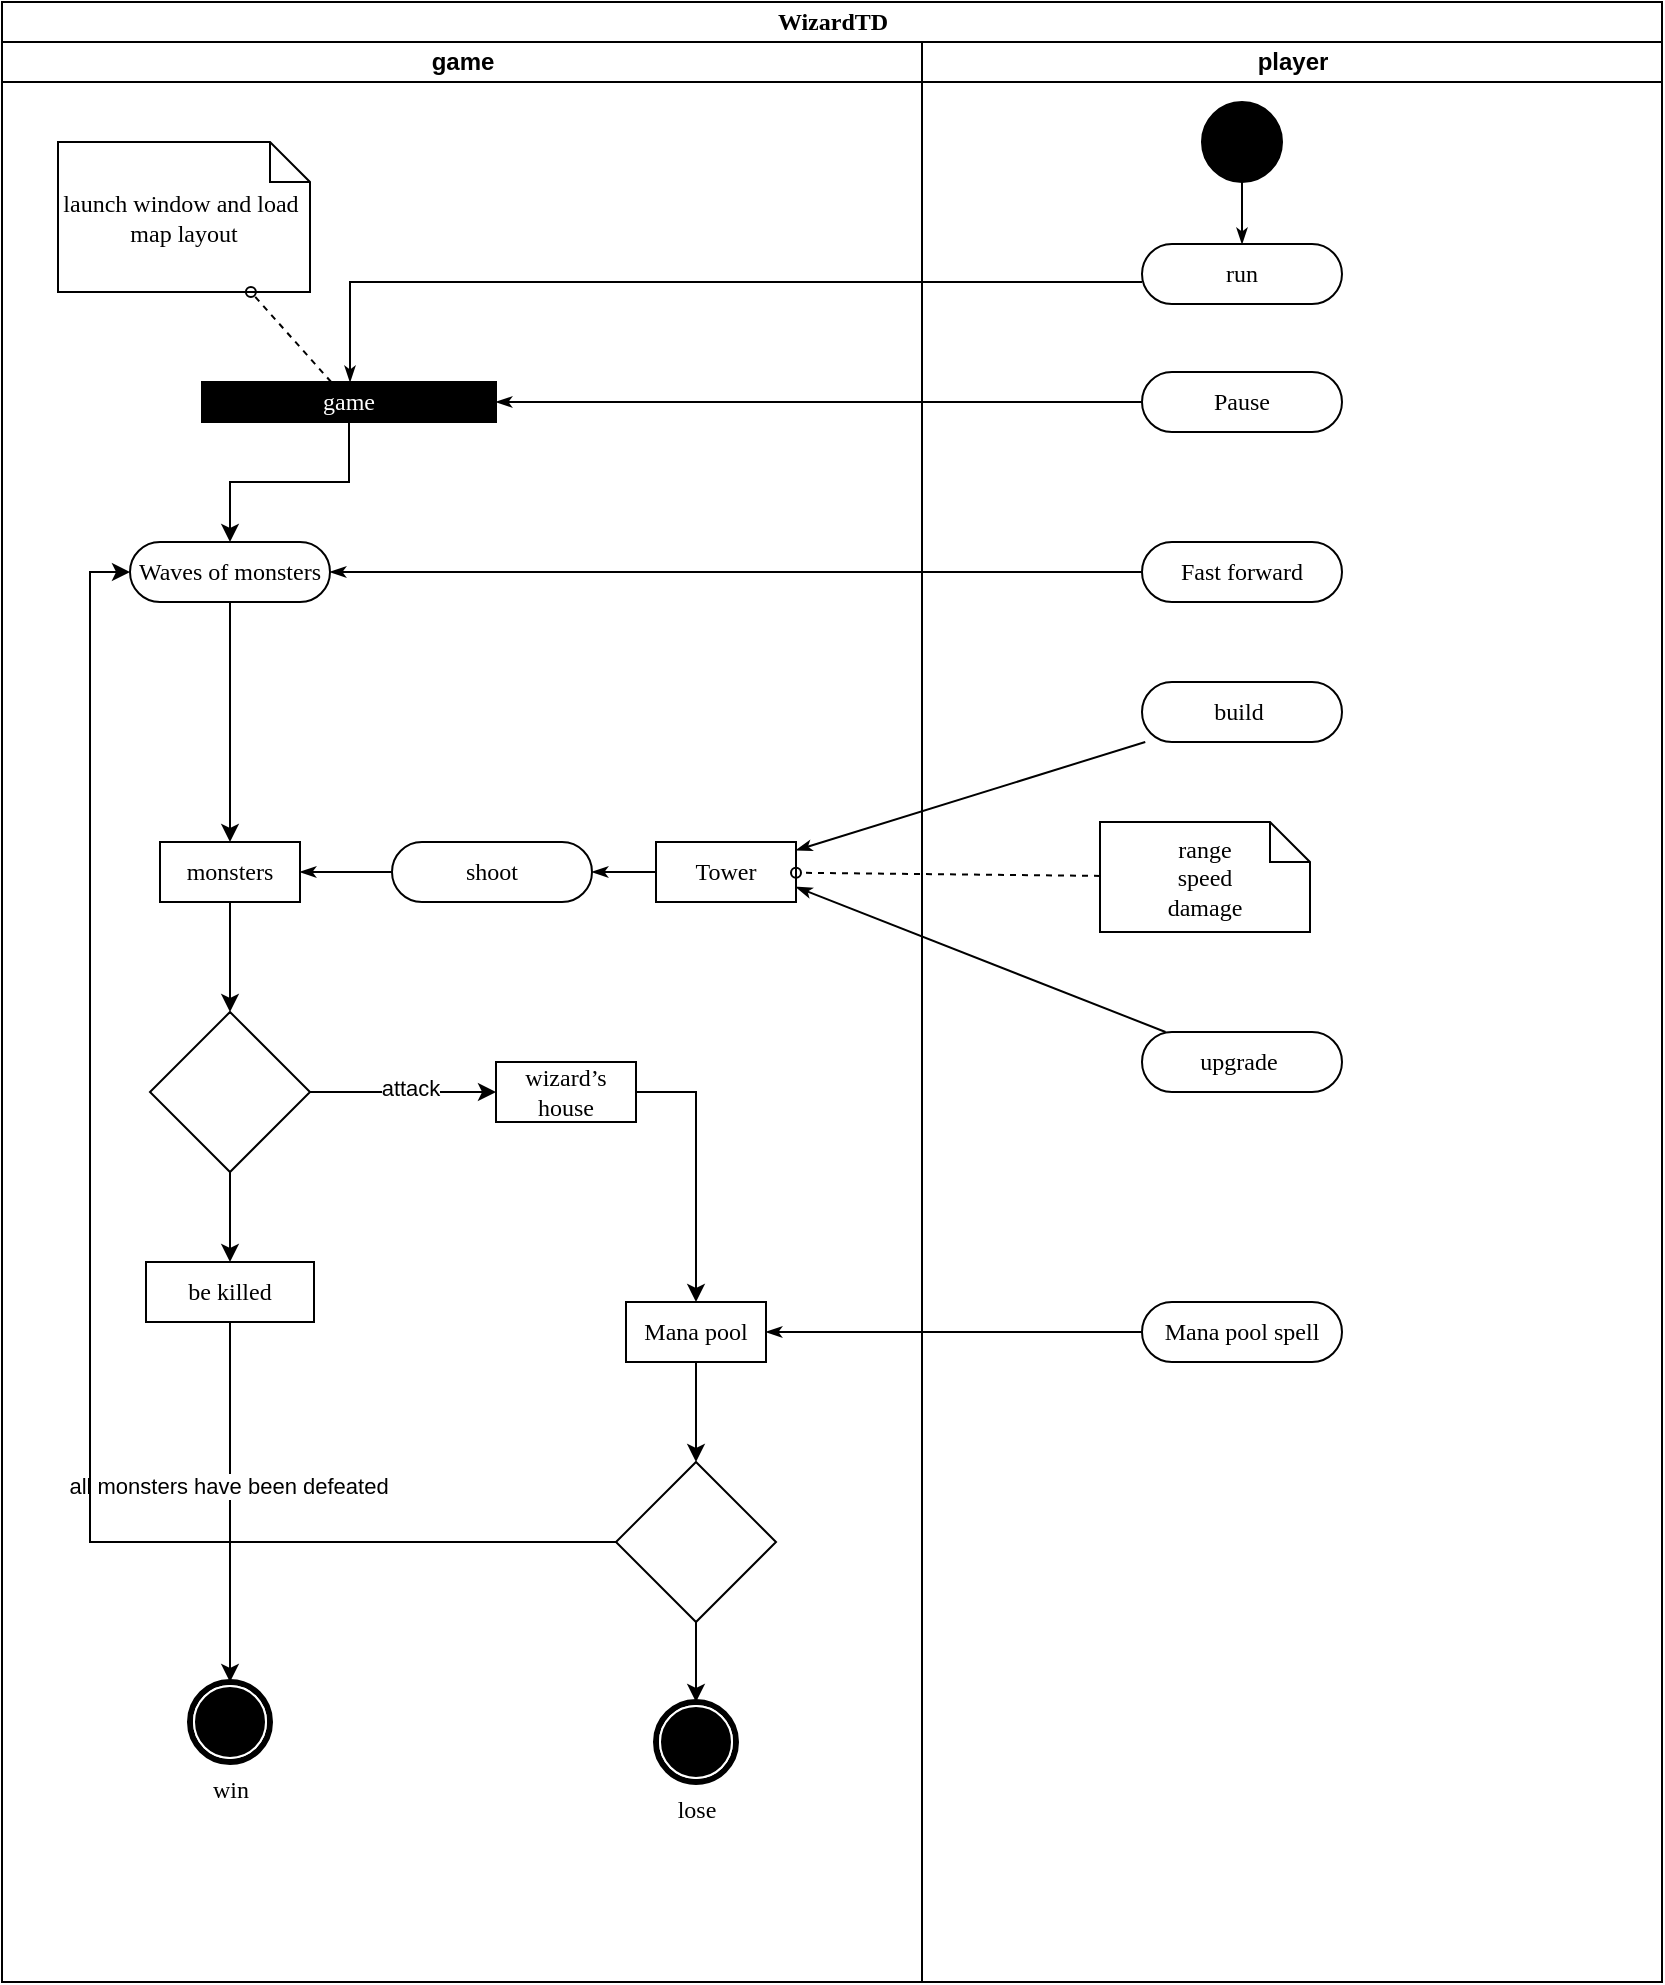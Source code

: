 <mxfile version="22.0.4" type="github">
  <diagram name="Page-1" id="0783ab3e-0a74-02c8-0abd-f7b4e66b4bec">
    <mxGraphModel dx="1386" dy="793" grid="1" gridSize="10" guides="1" tooltips="1" connect="1" arrows="1" fold="1" page="1" pageScale="1" pageWidth="850" pageHeight="1100" background="none" math="0" shadow="0">
      <root>
        <mxCell id="0" />
        <mxCell id="1" parent="0" />
        <mxCell id="1c1d494c118603dd-1" value="WizardTD" style="swimlane;html=1;childLayout=stackLayout;startSize=20;rounded=0;shadow=0;comic=0;labelBackgroundColor=none;strokeWidth=1;fontFamily=Verdana;fontSize=12;align=center;" parent="1" vertex="1">
          <mxGeometry x="40" y="20" width="830" height="990" as="geometry" />
        </mxCell>
        <mxCell id="1c1d494c118603dd-3" value="game" style="swimlane;html=1;startSize=20;" parent="1c1d494c118603dd-1" vertex="1">
          <mxGeometry y="20" width="460" height="970" as="geometry" />
        </mxCell>
        <mxCell id="Y_Ui5xSCy49zF02Gsvw7-6" style="edgeStyle=orthogonalEdgeStyle;rounded=0;orthogonalLoop=1;jettySize=auto;html=1;" edge="1" parent="1c1d494c118603dd-3" source="60571a20871a0731-3" target="Y_Ui5xSCy49zF02Gsvw7-3">
          <mxGeometry relative="1" as="geometry" />
        </mxCell>
        <mxCell id="60571a20871a0731-3" value="&lt;font color=&quot;#ffffff&quot;&gt;game&lt;/font&gt;" style="whiteSpace=wrap;html=1;rounded=0;shadow=0;comic=0;labelBackgroundColor=none;strokeWidth=1;fillColor=#000000;fontFamily=Verdana;fontSize=12;align=center;rotation=0;" parent="1c1d494c118603dd-3" vertex="1">
          <mxGeometry x="100" y="170" width="147" height="20" as="geometry" />
        </mxCell>
        <mxCell id="1c1d494c118603dd-40" style="edgeStyle=none;rounded=0;html=1;labelBackgroundColor=none;startArrow=none;startFill=0;startSize=5;endArrow=classicThin;endFill=1;endSize=5;jettySize=auto;orthogonalLoop=1;strokeWidth=1;fontFamily=Verdana;fontSize=12" parent="1c1d494c118603dd-3" source="1c1d494c118603dd-11" target="Y_Ui5xSCy49zF02Gsvw7-4" edge="1">
          <mxGeometry relative="1" as="geometry" />
        </mxCell>
        <mxCell id="1c1d494c118603dd-11" value="shoot" style="rounded=1;whiteSpace=wrap;html=1;shadow=0;comic=0;labelBackgroundColor=none;strokeWidth=1;fontFamily=Verdana;fontSize=12;align=center;arcSize=50;" parent="1c1d494c118603dd-3" vertex="1">
          <mxGeometry x="195" y="400" width="100" height="30" as="geometry" />
        </mxCell>
        <mxCell id="Y_Ui5xSCy49zF02Gsvw7-5" style="edgeStyle=orthogonalEdgeStyle;rounded=0;orthogonalLoop=1;jettySize=auto;html=1;" edge="1" parent="1c1d494c118603dd-3" source="Y_Ui5xSCy49zF02Gsvw7-3" target="Y_Ui5xSCy49zF02Gsvw7-4">
          <mxGeometry relative="1" as="geometry" />
        </mxCell>
        <mxCell id="Y_Ui5xSCy49zF02Gsvw7-3" value="Waves of monsters" style="rounded=1;whiteSpace=wrap;html=1;shadow=0;comic=0;labelBackgroundColor=none;strokeWidth=1;fontFamily=Verdana;fontSize=12;align=center;arcSize=50;" vertex="1" parent="1c1d494c118603dd-3">
          <mxGeometry x="64" y="250" width="100" height="30" as="geometry" />
        </mxCell>
        <mxCell id="Y_Ui5xSCy49zF02Gsvw7-46" value="" style="edgeStyle=orthogonalEdgeStyle;rounded=0;orthogonalLoop=1;jettySize=auto;html=1;" edge="1" parent="1c1d494c118603dd-3" source="Y_Ui5xSCy49zF02Gsvw7-4" target="Y_Ui5xSCy49zF02Gsvw7-45">
          <mxGeometry relative="1" as="geometry" />
        </mxCell>
        <mxCell id="Y_Ui5xSCy49zF02Gsvw7-4" value="monsters" style="rounded=0;whiteSpace=wrap;html=1;shadow=0;comic=0;labelBackgroundColor=none;strokeWidth=1;fontFamily=Verdana;fontSize=12;align=center;arcSize=50;" vertex="1" parent="1c1d494c118603dd-3">
          <mxGeometry x="79" y="400" width="70" height="30" as="geometry" />
        </mxCell>
        <mxCell id="1c1d494c118603dd-9" value="Tower" style="rounded=0;whiteSpace=wrap;html=1;shadow=0;comic=0;labelBackgroundColor=none;strokeWidth=1;fontFamily=Verdana;fontSize=12;align=center;arcSize=50;" parent="1c1d494c118603dd-3" vertex="1">
          <mxGeometry x="327" y="400" width="70" height="30" as="geometry" />
        </mxCell>
        <mxCell id="Y_Ui5xSCy49zF02Gsvw7-62" value="" style="edgeStyle=orthogonalEdgeStyle;rounded=0;orthogonalLoop=1;jettySize=auto;html=1;" edge="1" parent="1c1d494c118603dd-3" source="1c1d494c118603dd-17" target="Y_Ui5xSCy49zF02Gsvw7-61">
          <mxGeometry relative="1" as="geometry" />
        </mxCell>
        <mxCell id="1c1d494c118603dd-17" value="Mana pool" style="rounded=0;whiteSpace=wrap;html=1;shadow=0;comic=0;labelBackgroundColor=none;strokeWidth=1;fontFamily=Verdana;fontSize=12;align=center;arcSize=50;" parent="1c1d494c118603dd-3" vertex="1">
          <mxGeometry x="312" y="630" width="70" height="30" as="geometry" />
        </mxCell>
        <mxCell id="Y_Ui5xSCy49zF02Gsvw7-44" value="" style="edgeStyle=orthogonalEdgeStyle;rounded=0;orthogonalLoop=1;jettySize=auto;html=1;entryX=0.5;entryY=0;entryDx=0;entryDy=0;" edge="1" parent="1c1d494c118603dd-3" source="Y_Ui5xSCy49zF02Gsvw7-39" target="1c1d494c118603dd-17">
          <mxGeometry relative="1" as="geometry">
            <mxPoint x="264" y="585" as="targetPoint" />
            <Array as="points">
              <mxPoint x="347" y="525" />
            </Array>
          </mxGeometry>
        </mxCell>
        <mxCell id="Y_Ui5xSCy49zF02Gsvw7-39" value="wizard’s house" style="rounded=0;whiteSpace=wrap;html=1;shadow=0;comic=0;labelBackgroundColor=none;strokeWidth=1;fontFamily=Verdana;fontSize=12;align=center;arcSize=50;" vertex="1" parent="1c1d494c118603dd-3">
          <mxGeometry x="247" y="510" width="70" height="30" as="geometry" />
        </mxCell>
        <mxCell id="Y_Ui5xSCy49zF02Gsvw7-40" style="edgeStyle=none;rounded=0;html=1;labelBackgroundColor=none;startArrow=none;startFill=0;startSize=5;endArrow=classicThin;endFill=1;endSize=5;jettySize=auto;orthogonalLoop=1;strokeWidth=1;fontFamily=Verdana;fontSize=12" edge="1" parent="1c1d494c118603dd-3" source="1c1d494c118603dd-9" target="1c1d494c118603dd-11">
          <mxGeometry relative="1" as="geometry">
            <mxPoint x="165" y="550" as="sourcePoint" />
            <mxPoint x="150" y="590" as="targetPoint" />
          </mxGeometry>
        </mxCell>
        <mxCell id="Y_Ui5xSCy49zF02Gsvw7-48" value="" style="edgeStyle=orthogonalEdgeStyle;rounded=0;orthogonalLoop=1;jettySize=auto;html=1;" edge="1" parent="1c1d494c118603dd-3" source="Y_Ui5xSCy49zF02Gsvw7-45" target="Y_Ui5xSCy49zF02Gsvw7-47">
          <mxGeometry relative="1" as="geometry" />
        </mxCell>
        <mxCell id="Y_Ui5xSCy49zF02Gsvw7-52" value="" style="edgeStyle=orthogonalEdgeStyle;rounded=0;orthogonalLoop=1;jettySize=auto;html=1;" edge="1" parent="1c1d494c118603dd-3" source="Y_Ui5xSCy49zF02Gsvw7-45" target="Y_Ui5xSCy49zF02Gsvw7-39">
          <mxGeometry relative="1" as="geometry" />
        </mxCell>
        <mxCell id="Y_Ui5xSCy49zF02Gsvw7-53" value="attack" style="edgeLabel;html=1;align=center;verticalAlign=middle;resizable=0;points=[];" vertex="1" connectable="0" parent="Y_Ui5xSCy49zF02Gsvw7-52">
          <mxGeometry x="0.075" y="2" relative="1" as="geometry">
            <mxPoint as="offset" />
          </mxGeometry>
        </mxCell>
        <mxCell id="Y_Ui5xSCy49zF02Gsvw7-45" value="" style="rhombus;whiteSpace=wrap;html=1;fontFamily=Verdana;rounded=0;shadow=0;comic=0;labelBackgroundColor=none;strokeWidth=1;arcSize=50;" vertex="1" parent="1c1d494c118603dd-3">
          <mxGeometry x="74" y="485" width="80" height="80" as="geometry" />
        </mxCell>
        <mxCell id="Y_Ui5xSCy49zF02Gsvw7-57" value="" style="edgeStyle=orthogonalEdgeStyle;rounded=0;orthogonalLoop=1;jettySize=auto;html=1;" edge="1" parent="1c1d494c118603dd-3" source="Y_Ui5xSCy49zF02Gsvw7-47" target="Y_Ui5xSCy49zF02Gsvw7-55">
          <mxGeometry relative="1" as="geometry">
            <mxPoint x="114" y="705" as="targetPoint" />
          </mxGeometry>
        </mxCell>
        <mxCell id="Y_Ui5xSCy49zF02Gsvw7-58" value=" all monsters have been defeated" style="edgeLabel;html=1;align=center;verticalAlign=middle;resizable=0;points=[];" vertex="1" connectable="0" parent="Y_Ui5xSCy49zF02Gsvw7-57">
          <mxGeometry x="-0.093" y="-1" relative="1" as="geometry">
            <mxPoint as="offset" />
          </mxGeometry>
        </mxCell>
        <mxCell id="Y_Ui5xSCy49zF02Gsvw7-47" value="be killed" style="whiteSpace=wrap;html=1;fontFamily=Verdana;rounded=0;shadow=0;comic=0;labelBackgroundColor=none;strokeWidth=1;arcSize=50;" vertex="1" parent="1c1d494c118603dd-3">
          <mxGeometry x="72" y="610" width="84" height="30" as="geometry" />
        </mxCell>
        <mxCell id="Y_Ui5xSCy49zF02Gsvw7-55" value="win" style="shape=mxgraph.bpmn.shape;html=1;verticalLabelPosition=bottom;labelBackgroundColor=#ffffff;verticalAlign=top;perimeter=ellipsePerimeter;outline=end;symbol=terminate;rounded=0;shadow=0;comic=0;strokeWidth=1;fontFamily=Verdana;fontSize=12;align=center;" vertex="1" parent="1c1d494c118603dd-3">
          <mxGeometry x="94" y="820" width="40" height="40" as="geometry" />
        </mxCell>
        <mxCell id="60571a20871a0731-5" value="lose" style="shape=mxgraph.bpmn.shape;html=1;verticalLabelPosition=bottom;labelBackgroundColor=#ffffff;verticalAlign=top;perimeter=ellipsePerimeter;outline=end;symbol=terminate;rounded=0;shadow=0;comic=0;strokeWidth=1;fontFamily=Verdana;fontSize=12;align=center;" parent="1c1d494c118603dd-3" vertex="1">
          <mxGeometry x="327" y="830" width="40" height="40" as="geometry" />
        </mxCell>
        <mxCell id="Y_Ui5xSCy49zF02Gsvw7-64" value="" style="edgeStyle=orthogonalEdgeStyle;rounded=0;orthogonalLoop=1;jettySize=auto;html=1;" edge="1" parent="1c1d494c118603dd-3" source="Y_Ui5xSCy49zF02Gsvw7-61" target="60571a20871a0731-5">
          <mxGeometry relative="1" as="geometry" />
        </mxCell>
        <mxCell id="Y_Ui5xSCy49zF02Gsvw7-66" value="" style="edgeStyle=orthogonalEdgeStyle;rounded=0;orthogonalLoop=1;jettySize=auto;html=1;entryX=0;entryY=0.5;entryDx=0;entryDy=0;" edge="1" parent="1c1d494c118603dd-3" source="Y_Ui5xSCy49zF02Gsvw7-61" target="Y_Ui5xSCy49zF02Gsvw7-3">
          <mxGeometry relative="1" as="geometry">
            <mxPoint x="187" y="750" as="targetPoint" />
          </mxGeometry>
        </mxCell>
        <mxCell id="Y_Ui5xSCy49zF02Gsvw7-61" value="" style="rhombus;whiteSpace=wrap;html=1;fontFamily=Verdana;rounded=0;shadow=0;comic=0;labelBackgroundColor=none;strokeWidth=1;arcSize=50;" vertex="1" parent="1c1d494c118603dd-3">
          <mxGeometry x="307" y="710" width="80" height="80" as="geometry" />
        </mxCell>
        <mxCell id="Y_Ui5xSCy49zF02Gsvw7-72" value="launch window and load&amp;nbsp; map layout" style="shape=note;whiteSpace=wrap;html=1;rounded=0;shadow=0;comic=0;labelBackgroundColor=none;strokeWidth=1;fontFamily=Verdana;fontSize=12;align=center;size=20;" vertex="1" parent="1c1d494c118603dd-3">
          <mxGeometry x="28" y="50" width="126" height="75" as="geometry" />
        </mxCell>
        <mxCell id="Y_Ui5xSCy49zF02Gsvw7-73" style="edgeStyle=none;rounded=0;html=1;dashed=1;labelBackgroundColor=none;startArrow=none;startFill=0;startSize=5;endArrow=oval;endFill=0;endSize=5;jettySize=auto;orthogonalLoop=1;strokeWidth=1;fontFamily=Verdana;fontSize=12" edge="1" parent="1c1d494c118603dd-3" source="60571a20871a0731-3" target="Y_Ui5xSCy49zF02Gsvw7-72">
          <mxGeometry relative="1" as="geometry">
            <mxPoint x="559" y="427" as="sourcePoint" />
            <mxPoint x="407" y="425" as="targetPoint" />
          </mxGeometry>
        </mxCell>
        <mxCell id="1c1d494c118603dd-51" style="edgeStyle=none;rounded=0;html=1;dashed=1;labelBackgroundColor=none;startArrow=none;startFill=0;startSize=5;endArrow=oval;endFill=0;endSize=5;jettySize=auto;orthogonalLoop=1;strokeWidth=1;fontFamily=Verdana;fontSize=12" parent="1c1d494c118603dd-1" source="1c1d494c118603dd-22" target="1c1d494c118603dd-9" edge="1">
          <mxGeometry relative="1" as="geometry">
            <mxPoint x="700" y="437.164" as="sourcePoint" />
            <mxPoint x="380" y="280" as="targetPoint" />
          </mxGeometry>
        </mxCell>
        <mxCell id="1c1d494c118603dd-4" value="player" style="swimlane;html=1;startSize=20;" parent="1c1d494c118603dd-1" vertex="1">
          <mxGeometry x="460" y="20" width="370" height="970" as="geometry" />
        </mxCell>
        <mxCell id="1c1d494c118603dd-27" style="edgeStyle=orthogonalEdgeStyle;rounded=0;html=1;labelBackgroundColor=none;startArrow=none;startFill=0;startSize=5;endArrow=classicThin;endFill=1;endSize=5;jettySize=auto;orthogonalLoop=1;strokeWidth=1;fontFamily=Verdana;fontSize=12" parent="1c1d494c118603dd-4" source="60571a20871a0731-4" target="60571a20871a0731-8" edge="1">
          <mxGeometry relative="1" as="geometry" />
        </mxCell>
        <mxCell id="60571a20871a0731-4" value="" style="ellipse;whiteSpace=wrap;html=1;rounded=0;shadow=0;comic=0;labelBackgroundColor=none;strokeWidth=1;fillColor=#000000;fontFamily=Verdana;fontSize=12;align=center;" parent="1c1d494c118603dd-4" vertex="1">
          <mxGeometry x="140" y="30" width="40" height="40" as="geometry" />
        </mxCell>
        <mxCell id="60571a20871a0731-8" value="run" style="rounded=1;whiteSpace=wrap;html=1;shadow=0;comic=0;labelBackgroundColor=none;strokeWidth=1;fontFamily=Verdana;fontSize=12;align=center;arcSize=50;" parent="1c1d494c118603dd-4" vertex="1">
          <mxGeometry x="110" y="101" width="100" height="30" as="geometry" />
        </mxCell>
        <mxCell id="1c1d494c118603dd-5" value="build&amp;nbsp;" style="rounded=1;whiteSpace=wrap;html=1;shadow=0;comic=0;labelBackgroundColor=none;strokeWidth=1;fontFamily=Verdana;fontSize=12;align=center;arcSize=50;" parent="1c1d494c118603dd-4" vertex="1">
          <mxGeometry x="110" y="320" width="100" height="30" as="geometry" />
        </mxCell>
        <mxCell id="1c1d494c118603dd-8" value="upgrade&amp;nbsp;" style="rounded=1;whiteSpace=wrap;html=1;shadow=0;comic=0;labelBackgroundColor=none;strokeWidth=1;fontFamily=Verdana;fontSize=12;align=center;arcSize=50;" parent="1c1d494c118603dd-4" vertex="1">
          <mxGeometry x="110" y="495" width="100" height="30" as="geometry" />
        </mxCell>
        <mxCell id="1c1d494c118603dd-22" value="range&lt;br&gt;speed&lt;br&gt;damage" style="shape=note;whiteSpace=wrap;html=1;rounded=0;shadow=0;comic=0;labelBackgroundColor=none;strokeWidth=1;fontFamily=Verdana;fontSize=12;align=center;size=20;" parent="1c1d494c118603dd-4" vertex="1">
          <mxGeometry x="89" y="390" width="105" height="55" as="geometry" />
        </mxCell>
        <mxCell id="Y_Ui5xSCy49zF02Gsvw7-30" value="Pause" style="rounded=1;whiteSpace=wrap;html=1;shadow=0;comic=0;labelBackgroundColor=none;strokeWidth=1;fontFamily=Verdana;fontSize=12;align=center;arcSize=50;" vertex="1" parent="1c1d494c118603dd-4">
          <mxGeometry x="110" y="165" width="100" height="30" as="geometry" />
        </mxCell>
        <mxCell id="Y_Ui5xSCy49zF02Gsvw7-32" value="Fast forward" style="rounded=1;whiteSpace=wrap;html=1;shadow=0;comic=0;labelBackgroundColor=none;strokeWidth=1;fontFamily=Verdana;fontSize=12;align=center;arcSize=50;" vertex="1" parent="1c1d494c118603dd-4">
          <mxGeometry x="110" y="250" width="100" height="30" as="geometry" />
        </mxCell>
        <mxCell id="Y_Ui5xSCy49zF02Gsvw7-33" value="Mana pool spell" style="rounded=1;whiteSpace=wrap;html=1;shadow=0;comic=0;labelBackgroundColor=none;strokeWidth=1;fontFamily=Verdana;fontSize=12;align=center;arcSize=50;" vertex="1" parent="1c1d494c118603dd-4">
          <mxGeometry x="110" y="630" width="100" height="30" as="geometry" />
        </mxCell>
        <mxCell id="1c1d494c118603dd-28" style="edgeStyle=orthogonalEdgeStyle;rounded=0;html=1;labelBackgroundColor=none;startArrow=none;startFill=0;startSize=5;endArrow=classicThin;endFill=1;endSize=5;jettySize=auto;orthogonalLoop=1;strokeWidth=1;fontFamily=Verdana;fontSize=12" parent="1c1d494c118603dd-1" source="60571a20871a0731-8" target="60571a20871a0731-3" edge="1">
          <mxGeometry relative="1" as="geometry">
            <Array as="points">
              <mxPoint x="174" y="140" />
            </Array>
            <mxPoint x="180" y="200" as="targetPoint" />
          </mxGeometry>
        </mxCell>
        <mxCell id="1c1d494c118603dd-33" style="rounded=0;html=1;labelBackgroundColor=none;startArrow=none;startFill=0;startSize=5;endArrow=classicThin;endFill=1;endSize=5;jettySize=auto;orthogonalLoop=1;strokeWidth=1;fontFamily=Verdana;fontSize=12" parent="1c1d494c118603dd-1" source="1c1d494c118603dd-5" target="1c1d494c118603dd-9" edge="1">
          <mxGeometry relative="1" as="geometry" />
        </mxCell>
        <mxCell id="1c1d494c118603dd-38" style="edgeStyle=none;rounded=0;html=1;labelBackgroundColor=none;startArrow=none;startFill=0;startSize=5;endArrow=classicThin;endFill=1;endSize=5;jettySize=auto;orthogonalLoop=1;strokeWidth=1;fontFamily=Verdana;fontSize=12;entryX=1;entryY=0.75;entryDx=0;entryDy=0;" parent="1c1d494c118603dd-1" source="1c1d494c118603dd-8" target="1c1d494c118603dd-9" edge="1">
          <mxGeometry relative="1" as="geometry" />
        </mxCell>
        <mxCell id="Y_Ui5xSCy49zF02Gsvw7-35" style="rounded=0;html=1;labelBackgroundColor=none;startArrow=none;startFill=0;startSize=5;endArrow=classicThin;endFill=1;endSize=5;jettySize=auto;orthogonalLoop=1;strokeWidth=1;fontFamily=Verdana;fontSize=12;exitX=0;exitY=0.5;exitDx=0;exitDy=0;" edge="1" parent="1c1d494c118603dd-1" source="Y_Ui5xSCy49zF02Gsvw7-30" target="60571a20871a0731-3">
          <mxGeometry relative="1" as="geometry">
            <mxPoint x="564" y="370" as="sourcePoint" />
            <mxPoint x="380" y="190" as="targetPoint" />
          </mxGeometry>
        </mxCell>
        <mxCell id="Y_Ui5xSCy49zF02Gsvw7-36" style="rounded=0;html=1;labelBackgroundColor=none;startArrow=none;startFill=0;startSize=5;endArrow=classicThin;endFill=1;endSize=5;jettySize=auto;orthogonalLoop=1;strokeWidth=1;fontFamily=Verdana;fontSize=12;exitX=0;exitY=0.5;exitDx=0;exitDy=0;entryX=1;entryY=0.5;entryDx=0;entryDy=0;" edge="1" parent="1c1d494c118603dd-1" source="Y_Ui5xSCy49zF02Gsvw7-32" target="Y_Ui5xSCy49zF02Gsvw7-3">
          <mxGeometry relative="1" as="geometry">
            <mxPoint x="564" y="370" as="sourcePoint" />
            <mxPoint x="337" y="444" as="targetPoint" />
          </mxGeometry>
        </mxCell>
        <mxCell id="Y_Ui5xSCy49zF02Gsvw7-38" style="edgeStyle=none;rounded=0;html=1;labelBackgroundColor=none;startArrow=none;startFill=0;startSize=5;endArrow=classicThin;endFill=1;endSize=5;jettySize=auto;orthogonalLoop=1;strokeWidth=1;fontFamily=Verdana;fontSize=12;entryX=1;entryY=0.5;entryDx=0;entryDy=0;" edge="1" parent="1c1d494c118603dd-1" source="Y_Ui5xSCy49zF02Gsvw7-33" target="1c1d494c118603dd-17">
          <mxGeometry relative="1" as="geometry">
            <mxPoint x="540" y="620" as="sourcePoint" />
            <mxPoint x="337" y="463" as="targetPoint" />
          </mxGeometry>
        </mxCell>
      </root>
    </mxGraphModel>
  </diagram>
</mxfile>
